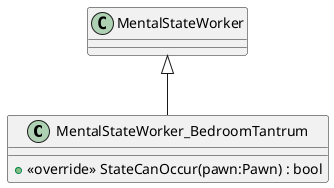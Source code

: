 @startuml
class MentalStateWorker_BedroomTantrum {
    + <<override>> StateCanOccur(pawn:Pawn) : bool
}
MentalStateWorker <|-- MentalStateWorker_BedroomTantrum
@enduml
